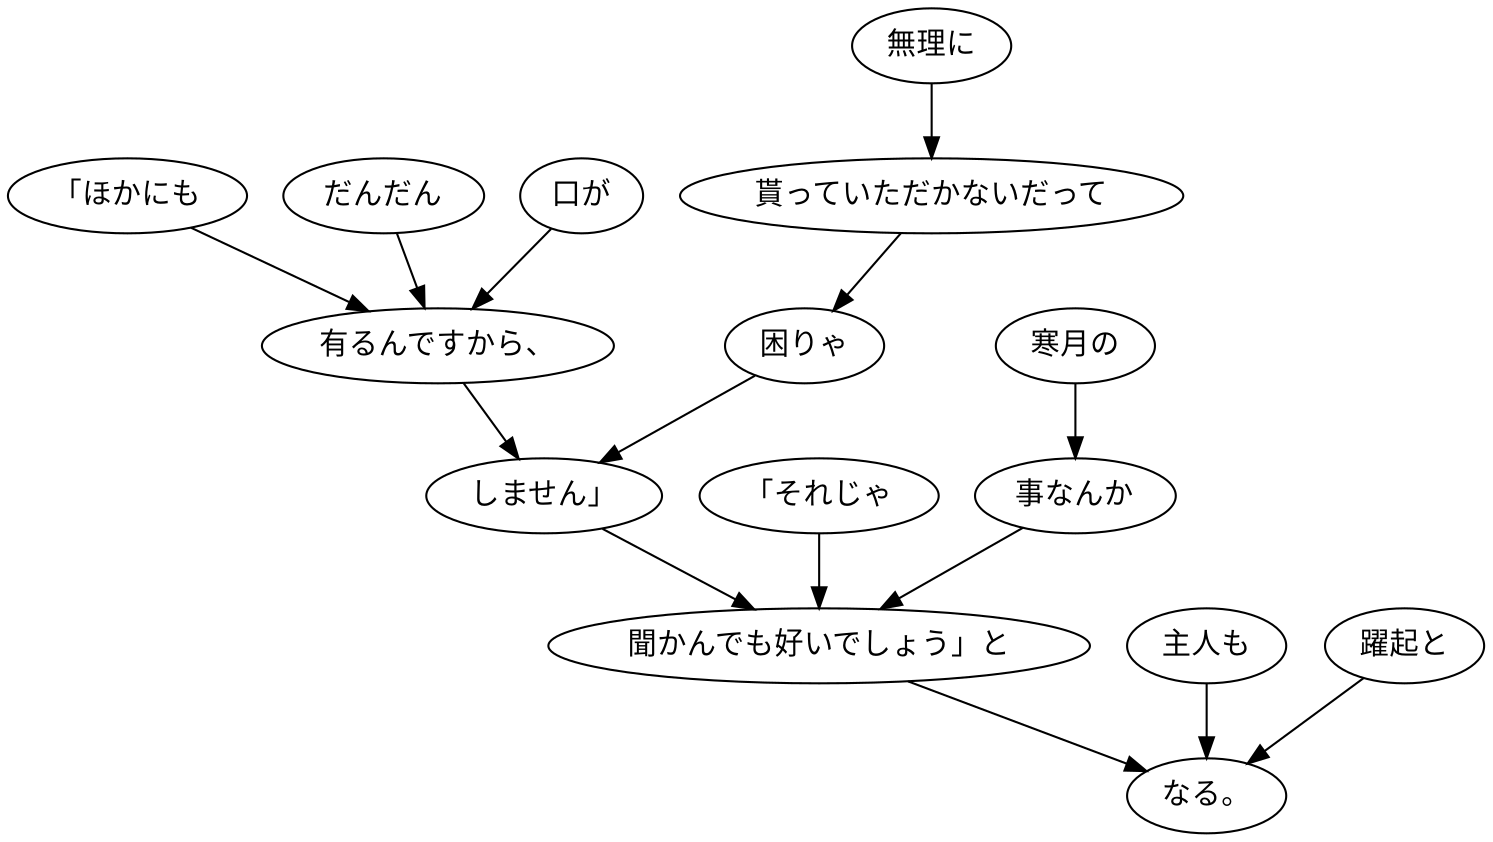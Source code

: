 digraph graph1620 {
	node0 [label="「ほかにも"];
	node1 [label="だんだん"];
	node2 [label="口が"];
	node3 [label="有るんですから、"];
	node4 [label="無理に"];
	node5 [label="貰っていただかないだって"];
	node6 [label="困りゃ"];
	node7 [label="しません」"];
	node8 [label="「それじゃ"];
	node9 [label="寒月の"];
	node10 [label="事なんか"];
	node11 [label="聞かんでも好いでしょう」と"];
	node12 [label="主人も"];
	node13 [label="躍起と"];
	node14 [label="なる。"];
	node0 -> node3;
	node1 -> node3;
	node2 -> node3;
	node3 -> node7;
	node4 -> node5;
	node5 -> node6;
	node6 -> node7;
	node7 -> node11;
	node8 -> node11;
	node9 -> node10;
	node10 -> node11;
	node11 -> node14;
	node12 -> node14;
	node13 -> node14;
}

